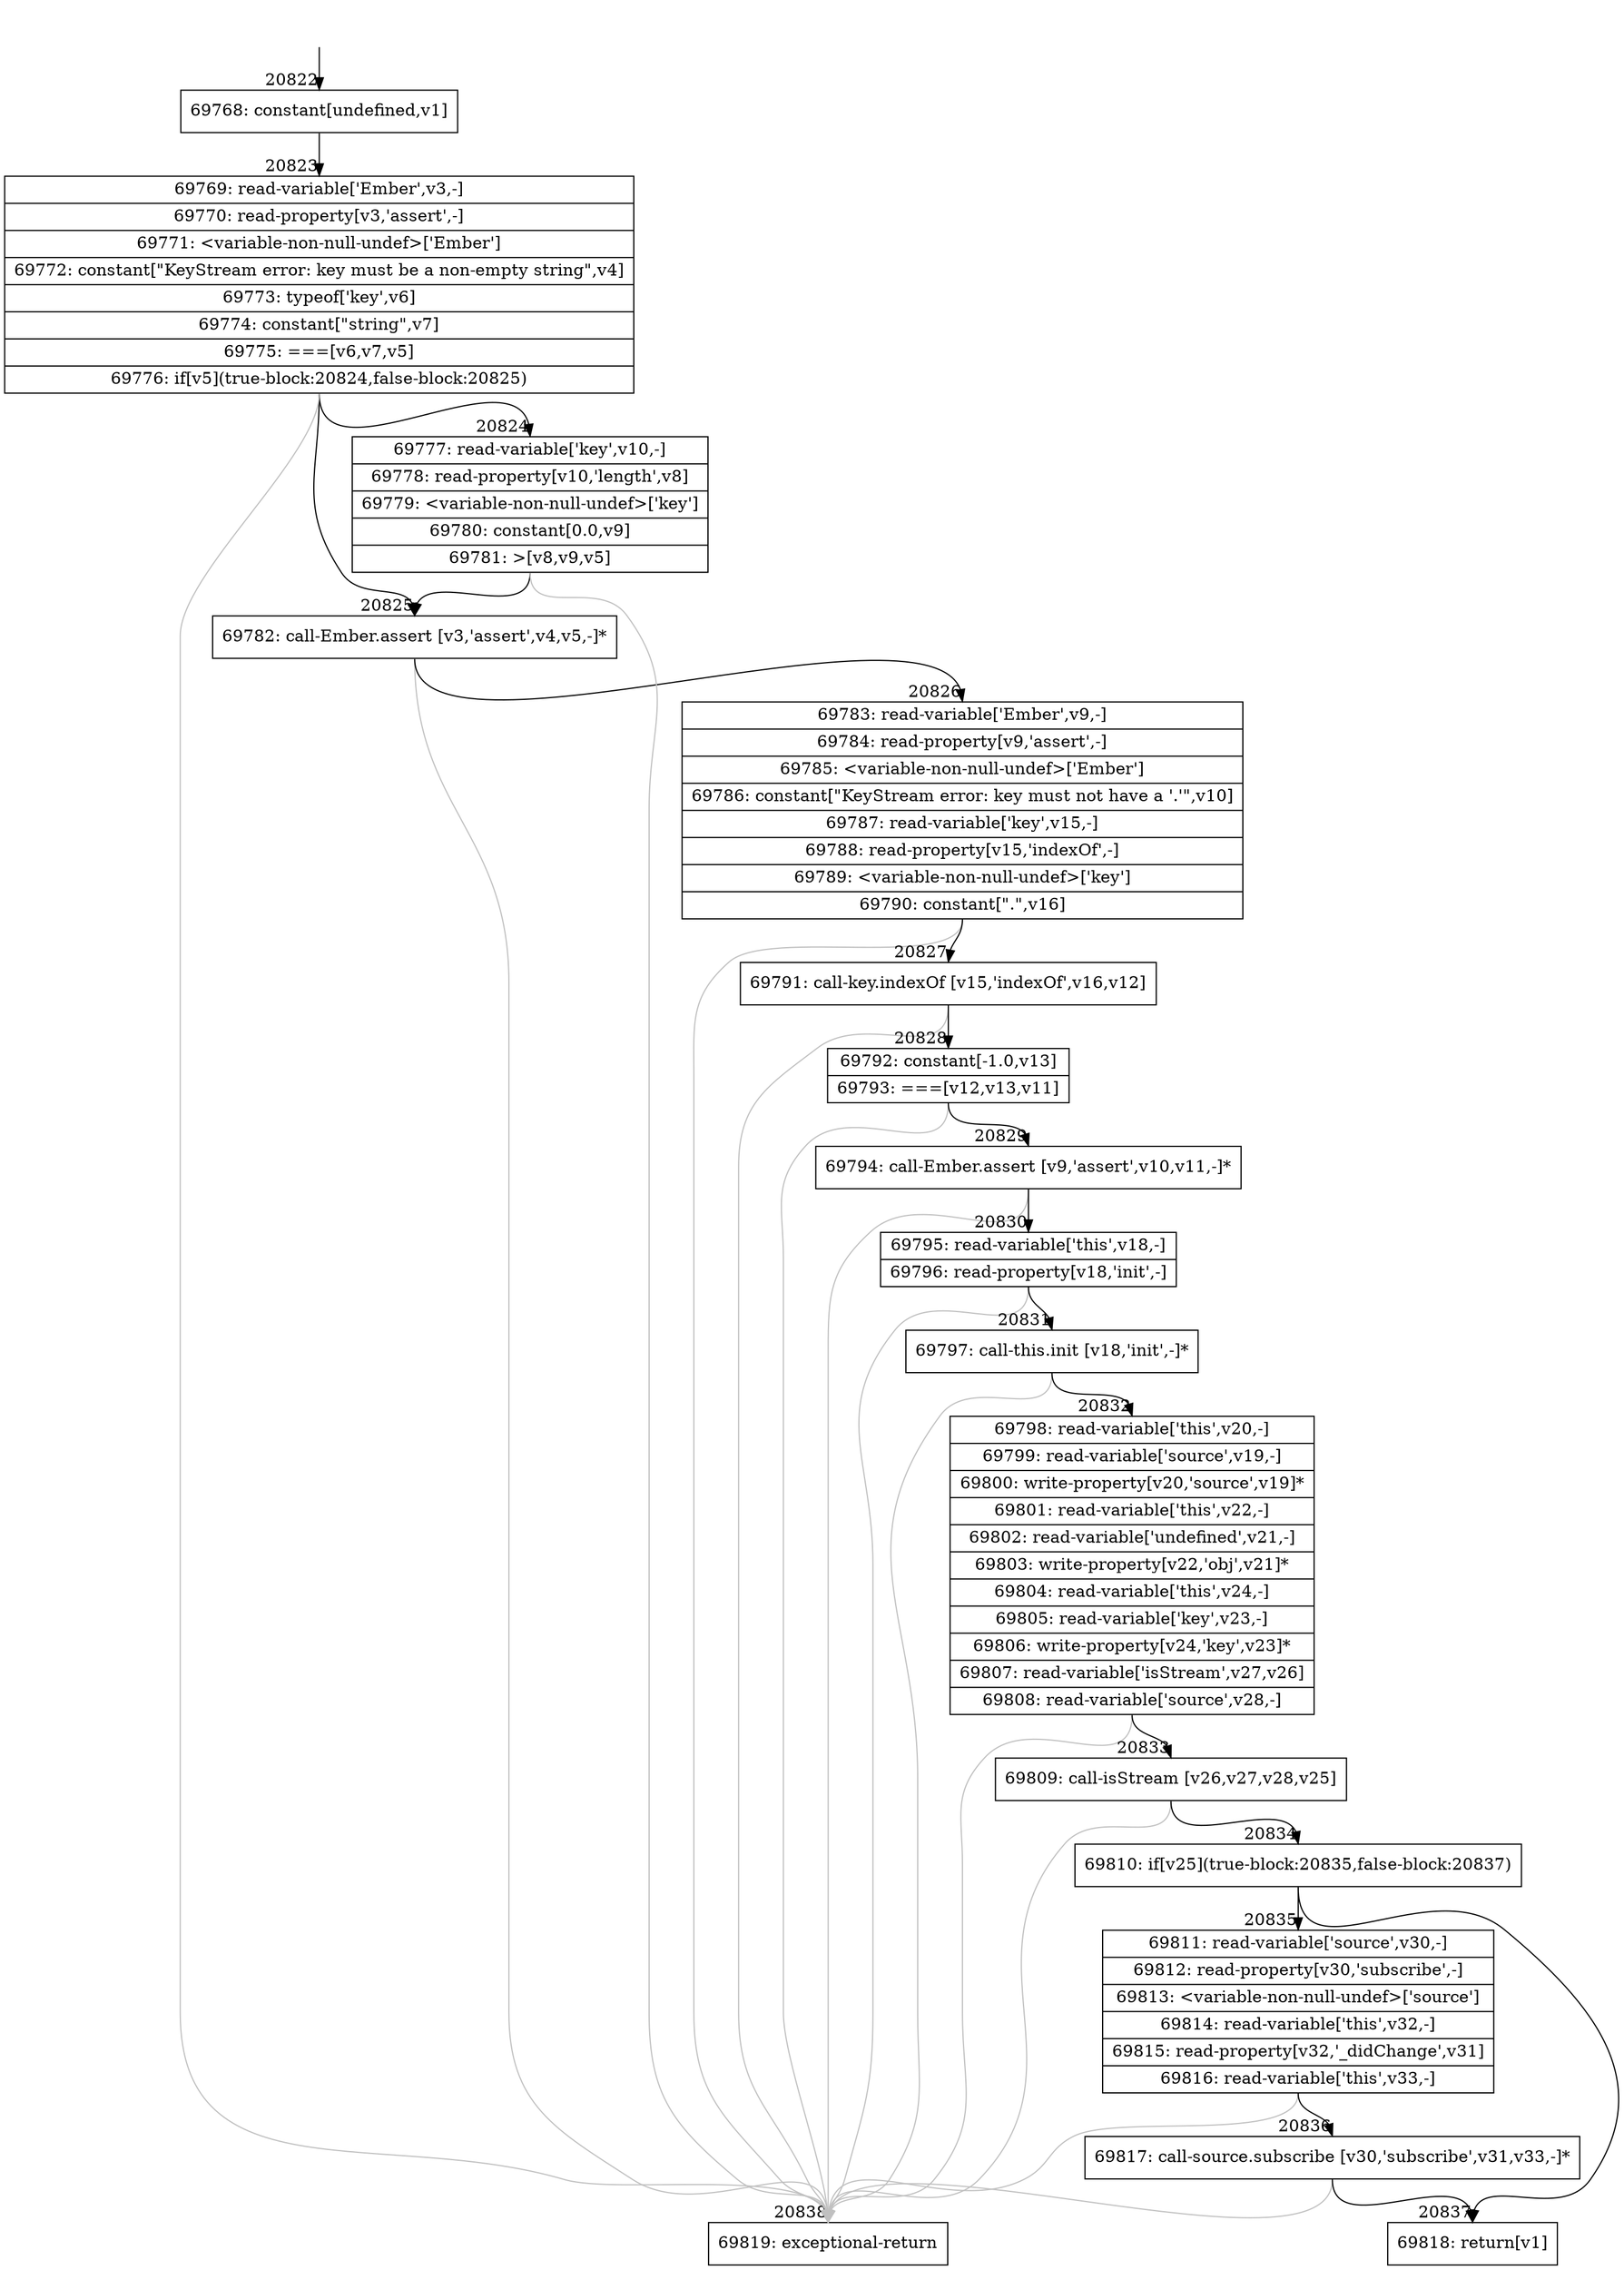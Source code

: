 digraph {
rankdir="TD"
BB_entry1822[shape=none,label=""];
BB_entry1822 -> BB20822 [tailport=s, headport=n, headlabel="    20822"]
BB20822 [shape=record label="{69768: constant[undefined,v1]}" ] 
BB20822 -> BB20823 [tailport=s, headport=n, headlabel="      20823"]
BB20823 [shape=record label="{69769: read-variable['Ember',v3,-]|69770: read-property[v3,'assert',-]|69771: \<variable-non-null-undef\>['Ember']|69772: constant[\"KeyStream error: key must be a non-empty string\",v4]|69773: typeof['key',v6]|69774: constant[\"string\",v7]|69775: ===[v6,v7,v5]|69776: if[v5](true-block:20824,false-block:20825)}" ] 
BB20823 -> BB20825 [tailport=s, headport=n, headlabel="      20825"]
BB20823 -> BB20824 [tailport=s, headport=n, headlabel="      20824"]
BB20823 -> BB20838 [tailport=s, headport=n, color=gray, headlabel="      20838"]
BB20824 [shape=record label="{69777: read-variable['key',v10,-]|69778: read-property[v10,'length',v8]|69779: \<variable-non-null-undef\>['key']|69780: constant[0.0,v9]|69781: \>[v8,v9,v5]}" ] 
BB20824 -> BB20825 [tailport=s, headport=n]
BB20824 -> BB20838 [tailport=s, headport=n, color=gray]
BB20825 [shape=record label="{69782: call-Ember.assert [v3,'assert',v4,v5,-]*}" ] 
BB20825 -> BB20826 [tailport=s, headport=n, headlabel="      20826"]
BB20825 -> BB20838 [tailport=s, headport=n, color=gray]
BB20826 [shape=record label="{69783: read-variable['Ember',v9,-]|69784: read-property[v9,'assert',-]|69785: \<variable-non-null-undef\>['Ember']|69786: constant[\"KeyStream error: key must not have a '.'\",v10]|69787: read-variable['key',v15,-]|69788: read-property[v15,'indexOf',-]|69789: \<variable-non-null-undef\>['key']|69790: constant[\".\",v16]}" ] 
BB20826 -> BB20827 [tailport=s, headport=n, headlabel="      20827"]
BB20826 -> BB20838 [tailport=s, headport=n, color=gray]
BB20827 [shape=record label="{69791: call-key.indexOf [v15,'indexOf',v16,v12]}" ] 
BB20827 -> BB20828 [tailport=s, headport=n, headlabel="      20828"]
BB20827 -> BB20838 [tailport=s, headport=n, color=gray]
BB20828 [shape=record label="{69792: constant[-1.0,v13]|69793: ===[v12,v13,v11]}" ] 
BB20828 -> BB20829 [tailport=s, headport=n, headlabel="      20829"]
BB20828 -> BB20838 [tailport=s, headport=n, color=gray]
BB20829 [shape=record label="{69794: call-Ember.assert [v9,'assert',v10,v11,-]*}" ] 
BB20829 -> BB20830 [tailport=s, headport=n, headlabel="      20830"]
BB20829 -> BB20838 [tailport=s, headport=n, color=gray]
BB20830 [shape=record label="{69795: read-variable['this',v18,-]|69796: read-property[v18,'init',-]}" ] 
BB20830 -> BB20831 [tailport=s, headport=n, headlabel="      20831"]
BB20830 -> BB20838 [tailport=s, headport=n, color=gray]
BB20831 [shape=record label="{69797: call-this.init [v18,'init',-]*}" ] 
BB20831 -> BB20832 [tailport=s, headport=n, headlabel="      20832"]
BB20831 -> BB20838 [tailport=s, headport=n, color=gray]
BB20832 [shape=record label="{69798: read-variable['this',v20,-]|69799: read-variable['source',v19,-]|69800: write-property[v20,'source',v19]*|69801: read-variable['this',v22,-]|69802: read-variable['undefined',v21,-]|69803: write-property[v22,'obj',v21]*|69804: read-variable['this',v24,-]|69805: read-variable['key',v23,-]|69806: write-property[v24,'key',v23]*|69807: read-variable['isStream',v27,v26]|69808: read-variable['source',v28,-]}" ] 
BB20832 -> BB20833 [tailport=s, headport=n, headlabel="      20833"]
BB20832 -> BB20838 [tailport=s, headport=n, color=gray]
BB20833 [shape=record label="{69809: call-isStream [v26,v27,v28,v25]}" ] 
BB20833 -> BB20834 [tailport=s, headport=n, headlabel="      20834"]
BB20833 -> BB20838 [tailport=s, headport=n, color=gray]
BB20834 [shape=record label="{69810: if[v25](true-block:20835,false-block:20837)}" ] 
BB20834 -> BB20835 [tailport=s, headport=n, headlabel="      20835"]
BB20834 -> BB20837 [tailport=s, headport=n, headlabel="      20837"]
BB20835 [shape=record label="{69811: read-variable['source',v30,-]|69812: read-property[v30,'subscribe',-]|69813: \<variable-non-null-undef\>['source']|69814: read-variable['this',v32,-]|69815: read-property[v32,'_didChange',v31]|69816: read-variable['this',v33,-]}" ] 
BB20835 -> BB20836 [tailport=s, headport=n, headlabel="      20836"]
BB20835 -> BB20838 [tailport=s, headport=n, color=gray]
BB20836 [shape=record label="{69817: call-source.subscribe [v30,'subscribe',v31,v33,-]*}" ] 
BB20836 -> BB20837 [tailport=s, headport=n]
BB20836 -> BB20838 [tailport=s, headport=n, color=gray]
BB20837 [shape=record label="{69818: return[v1]}" ] 
BB20838 [shape=record label="{69819: exceptional-return}" ] 
//#$~ 39217
}
